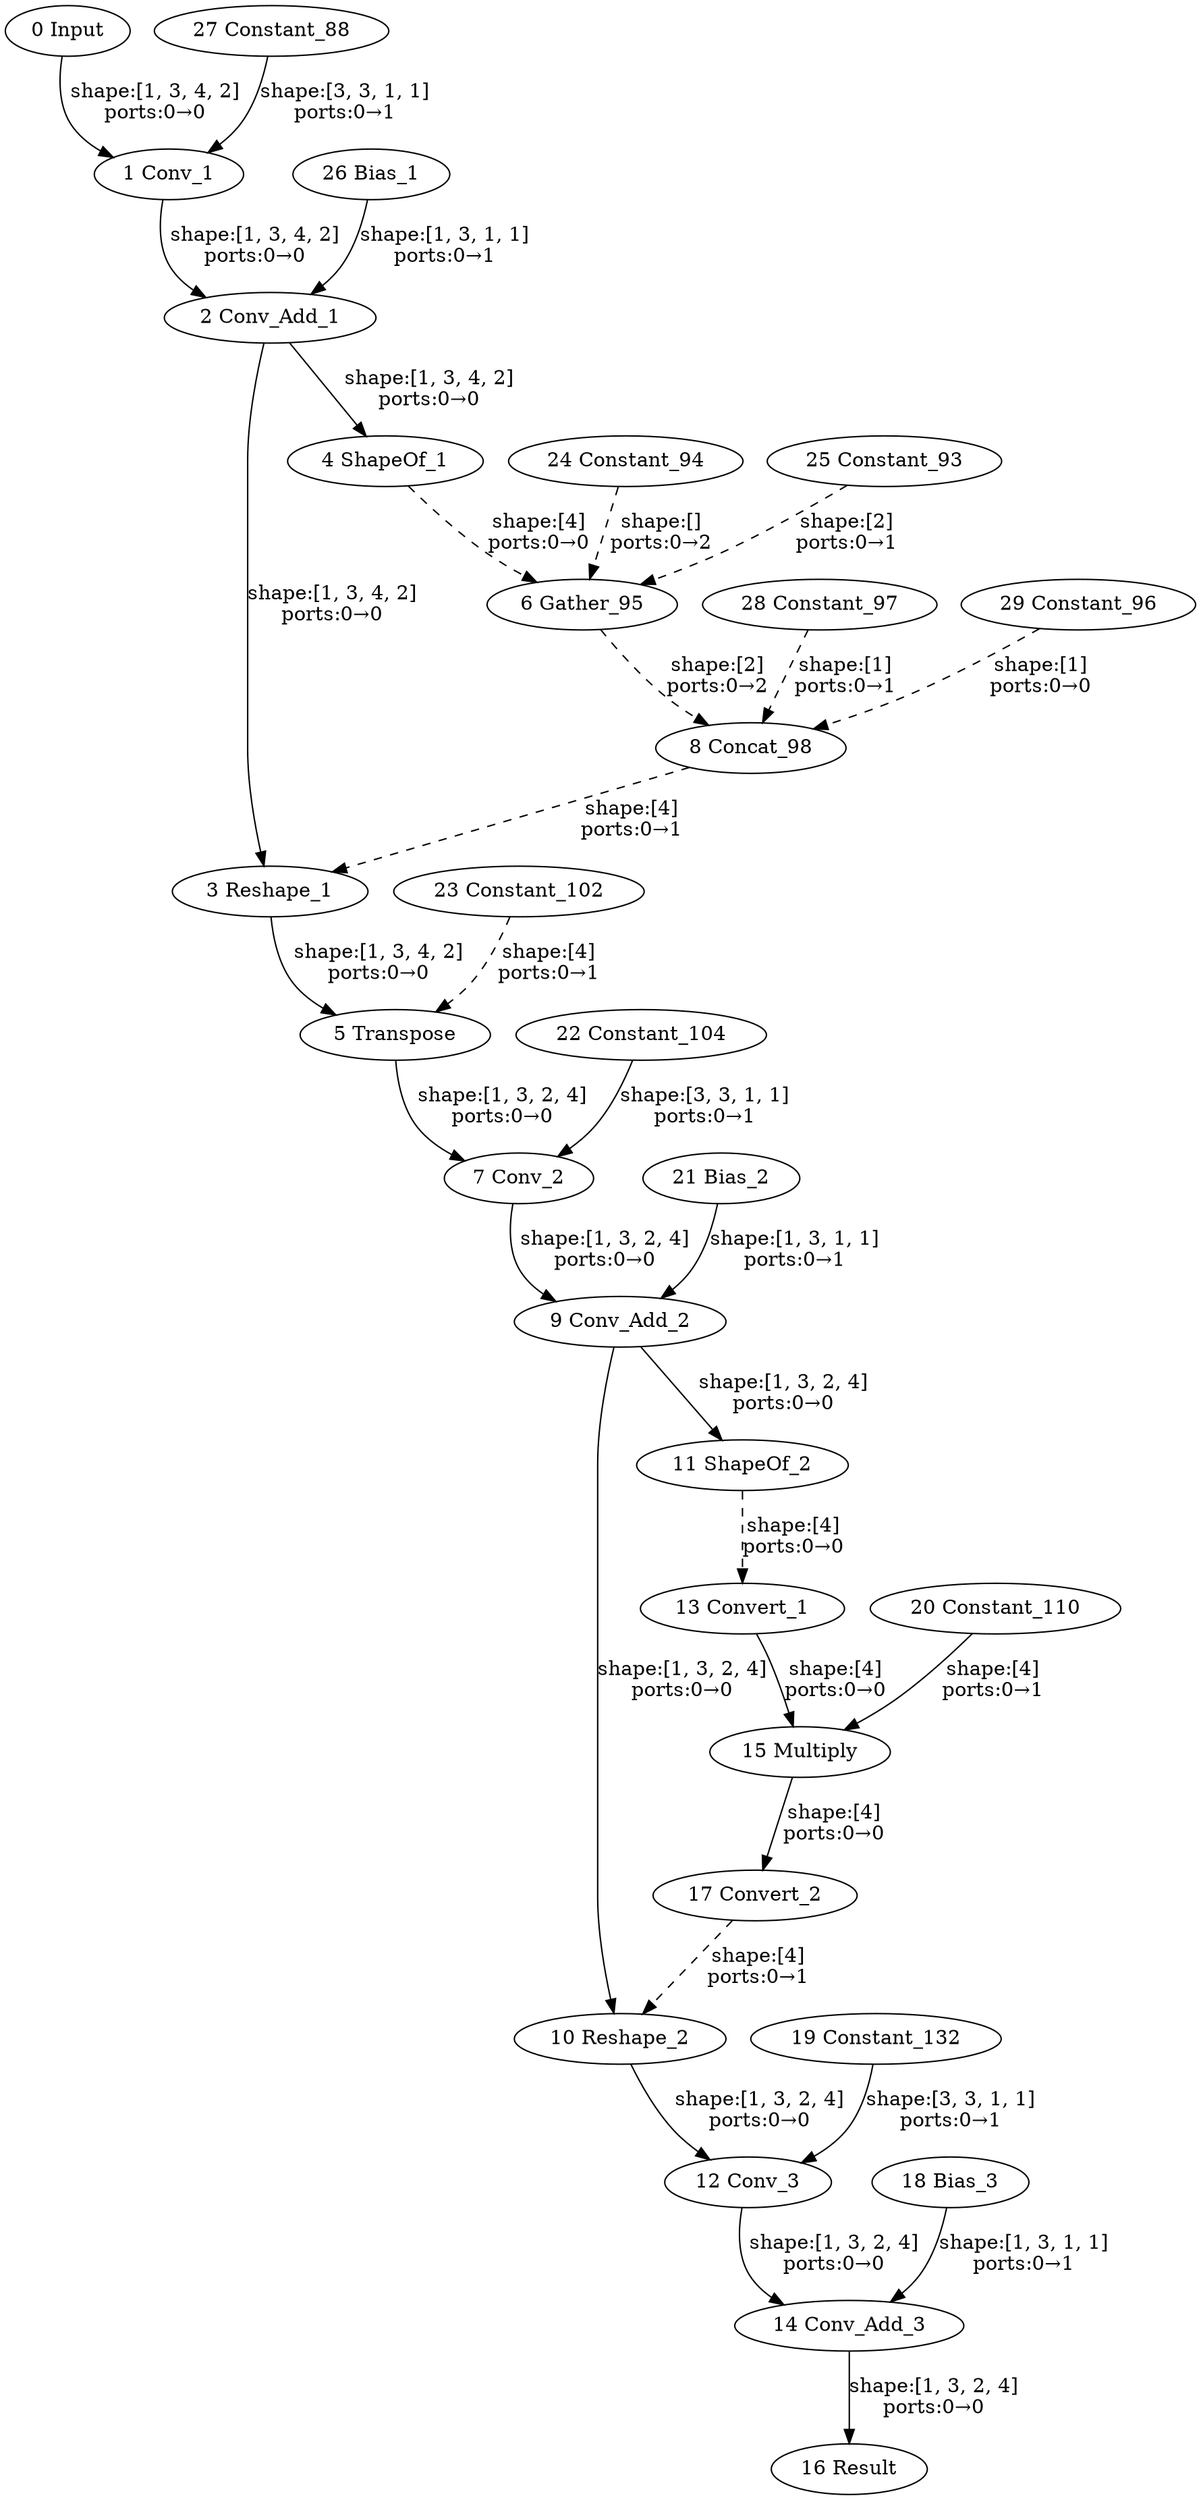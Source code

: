 strict digraph  {
"0 Input" [id=0, type=Parameter];
"1 Conv_1" [id=1, type=Convolution];
"2 Conv_Add_1" [id=2, type=Add];
"3 Reshape_1" [id=3, type=Reshape];
"4 ShapeOf_1" [id=4, type=ShapeOf];
"5 Transpose" [id=5, type=Transpose];
"6 Gather_95" [id=6, type=Gather];
"7 Conv_2" [id=7, type=Convolution];
"8 Concat_98" [id=8, type=Concat];
"9 Conv_Add_2" [id=9, type=Add];
"10 Reshape_2" [id=10, type=Reshape];
"11 ShapeOf_2" [id=11, type=ShapeOf];
"12 Conv_3" [id=12, type=Convolution];
"13 Convert_1" [id=13, type=Convert];
"14 Conv_Add_3" [id=14, type=Add];
"15 Multiply" [id=15, type=Multiply];
"16 Result" [id=16, type=Result];
"17 Convert_2" [id=17, type=Convert];
"18 Bias_3" [id=18, type=Constant];
"19 Constant_132" [id=19, type=Constant];
"20 Constant_110" [id=20, type=Constant];
"21 Bias_2" [id=21, type=Constant];
"22 Constant_104" [id=22, type=Constant];
"23 Constant_102" [id=23, type=Constant];
"24 Constant_94" [id=24, type=Constant];
"25 Constant_93" [id=25, type=Constant];
"26 Bias_1" [id=26, type=Constant];
"27 Constant_88" [id=27, type=Constant];
"28 Constant_97" [id=28, type=Constant];
"29 Constant_96" [id=29, type=Constant];
"0 Input" -> "1 Conv_1"  [label="shape:[1, 3, 4, 2]\nports:0→0", style=solid];
"1 Conv_1" -> "2 Conv_Add_1"  [label="shape:[1, 3, 4, 2]\nports:0→0", style=solid];
"2 Conv_Add_1" -> "3 Reshape_1"  [label="shape:[1, 3, 4, 2]\nports:0→0", style=solid];
"2 Conv_Add_1" -> "4 ShapeOf_1"  [label="shape:[1, 3, 4, 2]\nports:0→0", style=solid];
"3 Reshape_1" -> "5 Transpose"  [label="shape:[1, 3, 4, 2]\nports:0→0", style=solid];
"4 ShapeOf_1" -> "6 Gather_95"  [label="shape:[4]\nports:0→0", style=dashed];
"5 Transpose" -> "7 Conv_2"  [label="shape:[1, 3, 2, 4]\nports:0→0", style=solid];
"6 Gather_95" -> "8 Concat_98"  [label="shape:[2]\nports:0→2", style=dashed];
"7 Conv_2" -> "9 Conv_Add_2"  [label="shape:[1, 3, 2, 4]\nports:0→0", style=solid];
"8 Concat_98" -> "3 Reshape_1"  [label="shape:[4]\nports:0→1", style=dashed];
"9 Conv_Add_2" -> "10 Reshape_2"  [label="shape:[1, 3, 2, 4]\nports:0→0", style=solid];
"9 Conv_Add_2" -> "11 ShapeOf_2"  [label="shape:[1, 3, 2, 4]\nports:0→0", style=solid];
"10 Reshape_2" -> "12 Conv_3"  [label="shape:[1, 3, 2, 4]\nports:0→0", style=solid];
"11 ShapeOf_2" -> "13 Convert_1"  [label="shape:[4]\nports:0→0", style=dashed];
"12 Conv_3" -> "14 Conv_Add_3"  [label="shape:[1, 3, 2, 4]\nports:0→0", style=solid];
"13 Convert_1" -> "15 Multiply"  [label="shape:[4]\nports:0→0", style=solid];
"14 Conv_Add_3" -> "16 Result"  [label="shape:[1, 3, 2, 4]\nports:0→0", style=solid];
"15 Multiply" -> "17 Convert_2"  [label="shape:[4]\nports:0→0", style=solid];
"17 Convert_2" -> "10 Reshape_2"  [label="shape:[4]\nports:0→1", style=dashed];
"18 Bias_3" -> "14 Conv_Add_3"  [label="shape:[1, 3, 1, 1]\nports:0→1", style=solid];
"19 Constant_132" -> "12 Conv_3"  [label="shape:[3, 3, 1, 1]\nports:0→1", style=solid];
"20 Constant_110" -> "15 Multiply"  [label="shape:[4]\nports:0→1", style=solid];
"21 Bias_2" -> "9 Conv_Add_2"  [label="shape:[1, 3, 1, 1]\nports:0→1", style=solid];
"22 Constant_104" -> "7 Conv_2"  [label="shape:[3, 3, 1, 1]\nports:0→1", style=solid];
"23 Constant_102" -> "5 Transpose"  [label="shape:[4]\nports:0→1", style=dashed];
"24 Constant_94" -> "6 Gather_95"  [label="shape:[]\nports:0→2", style=dashed];
"25 Constant_93" -> "6 Gather_95"  [label="shape:[2]\nports:0→1", style=dashed];
"26 Bias_1" -> "2 Conv_Add_1"  [label="shape:[1, 3, 1, 1]\nports:0→1", style=solid];
"27 Constant_88" -> "1 Conv_1"  [label="shape:[3, 3, 1, 1]\nports:0→1", style=solid];
"28 Constant_97" -> "8 Concat_98"  [label="shape:[1]\nports:0→1", style=dashed];
"29 Constant_96" -> "8 Concat_98"  [label="shape:[1]\nports:0→0", style=dashed];
}
